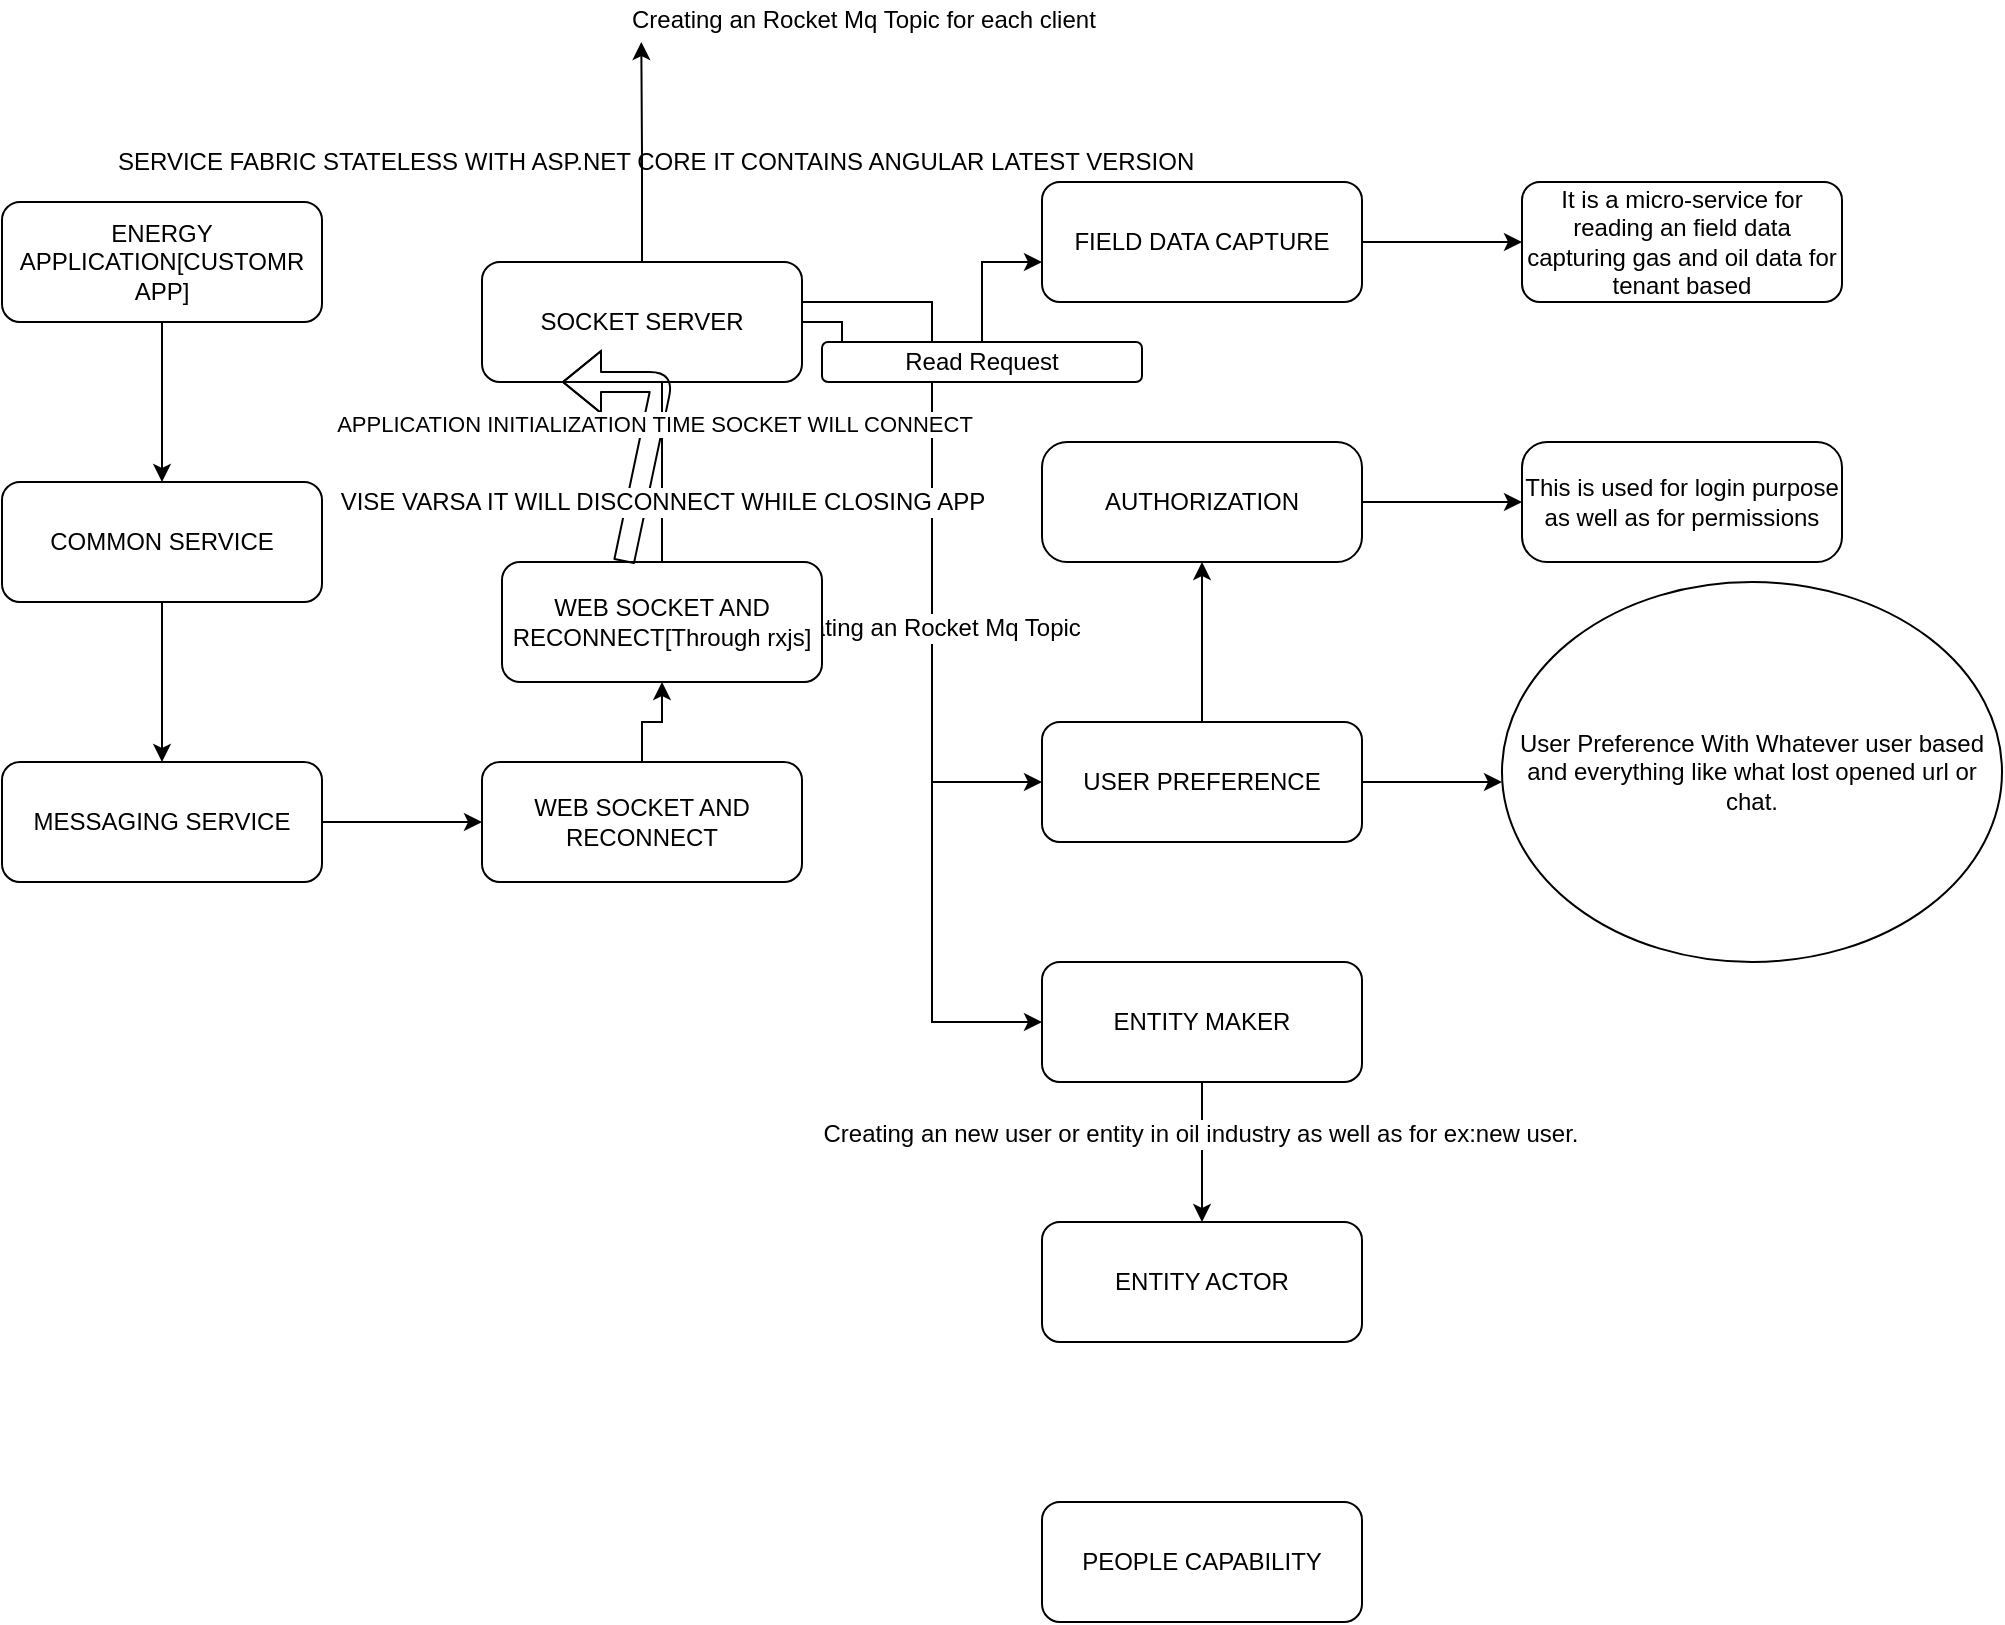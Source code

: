 <mxfile version="10.6.7" type="github"><diagram id="ev3LYueR8ZWlwOrvCKUw" name="Page-1"><mxGraphModel dx="1860" dy="1601" grid="1" gridSize="10" guides="1" tooltips="1" connect="1" arrows="1" fold="1" page="1" pageScale="1" pageWidth="850" pageHeight="1100" math="0" shadow="0"><root><mxCell id="0"/><mxCell id="1" parent="0"/><mxCell id="E4BBjsAivEearpd3dl0v-12" value="" style="edgeStyle=orthogonalEdgeStyle;rounded=0;orthogonalLoop=1;jettySize=auto;html=1;" parent="1" source="E4BBjsAivEearpd3dl0v-1" target="E4BBjsAivEearpd3dl0v-11" edge="1"><mxGeometry relative="1" as="geometry"/></mxCell><mxCell id="E4BBjsAivEearpd3dl0v-1" value="ENERGY APPLICATION[CUSTOMR APP]" style="rounded=1;whiteSpace=wrap;html=1;" parent="1" vertex="1"><mxGeometry x="-700" y="-220" width="160" height="60" as="geometry"/></mxCell><mxCell id="E4BBjsAivEearpd3dl0v-15" value="" style="edgeStyle=orthogonalEdgeStyle;rounded=0;orthogonalLoop=1;jettySize=auto;html=1;" parent="1" source="E4BBjsAivEearpd3dl0v-11" target="E4BBjsAivEearpd3dl0v-14" edge="1"><mxGeometry relative="1" as="geometry"/></mxCell><mxCell id="E4BBjsAivEearpd3dl0v-11" value="COMMON SERVICE" style="rounded=1;whiteSpace=wrap;html=1;" parent="1" vertex="1"><mxGeometry x="-700" y="-80" width="160" height="60" as="geometry"/></mxCell><mxCell id="E4BBjsAivEearpd3dl0v-17" value="" style="edgeStyle=orthogonalEdgeStyle;rounded=0;orthogonalLoop=1;jettySize=auto;html=1;" parent="1" source="E4BBjsAivEearpd3dl0v-14" target="E4BBjsAivEearpd3dl0v-16" edge="1"><mxGeometry relative="1" as="geometry"/></mxCell><mxCell id="E4BBjsAivEearpd3dl0v-14" value="MESSAGING SERVICE" style="rounded=1;whiteSpace=wrap;html=1;" parent="1" vertex="1"><mxGeometry x="-700" y="60" width="160" height="60" as="geometry"/></mxCell><mxCell id="E4BBjsAivEearpd3dl0v-19" value="" style="edgeStyle=orthogonalEdgeStyle;rounded=0;orthogonalLoop=1;jettySize=auto;html=1;" parent="1" source="E4BBjsAivEearpd3dl0v-16" target="E4BBjsAivEearpd3dl0v-18" edge="1"><mxGeometry relative="1" as="geometry"/></mxCell><mxCell id="E4BBjsAivEearpd3dl0v-16" value="WEB SOCKET AND RECONNECT" style="rounded=1;whiteSpace=wrap;html=1;" parent="1" vertex="1"><mxGeometry x="-460" y="60" width="160" height="60" as="geometry"/></mxCell><mxCell id="DiLovU4QdYL7LpcKlQ2L-16" style="edgeStyle=orthogonalEdgeStyle;rounded=0;orthogonalLoop=1;jettySize=auto;html=1;entryX=0;entryY=0.5;entryDx=0;entryDy=0;" parent="1" source="E4BBjsAivEearpd3dl0v-18" target="E4BBjsAivEearpd3dl0v-5" edge="1"><mxGeometry relative="1" as="geometry"/></mxCell><mxCell id="DiLovU4QdYL7LpcKlQ2L-17" style="edgeStyle=orthogonalEdgeStyle;rounded=0;orthogonalLoop=1;jettySize=auto;html=1;entryX=0;entryY=0.5;entryDx=0;entryDy=0;" parent="1" source="E4BBjsAivEearpd3dl0v-18" target="E4BBjsAivEearpd3dl0v-6" edge="1"><mxGeometry relative="1" as="geometry"><Array as="points"><mxPoint x="-370" y="-170"/><mxPoint x="-235" y="-170"/><mxPoint x="-235" y="190"/></Array></mxGeometry></mxCell><mxCell id="DiLovU4QdYL7LpcKlQ2L-21" value="Creating an Rocket Mq Topic" style="text;html=1;resizable=0;points=[];align=center;verticalAlign=middle;labelBackgroundColor=#ffffff;" parent="DiLovU4QdYL7LpcKlQ2L-17" vertex="1" connectable="0"><mxGeometry x="0.257" y="-3" relative="1" as="geometry"><mxPoint as="offset"/></mxGeometry></mxCell><mxCell id="E4BBjsAivEearpd3dl0v-18" value="WEB SOCKET AND RECONNECT[Through rxjs]" style="rounded=1;whiteSpace=wrap;html=1;" parent="1" vertex="1"><mxGeometry x="-450" y="-40" width="160" height="60" as="geometry"/></mxCell><mxCell id="DiLovU4QdYL7LpcKlQ2L-3" value="" style="edgeStyle=orthogonalEdgeStyle;rounded=0;orthogonalLoop=1;jettySize=auto;html=1;" parent="1" source="E4BBjsAivEearpd3dl0v-2" target="DiLovU4QdYL7LpcKlQ2L-2" edge="1"><mxGeometry relative="1" as="geometry"/></mxCell><mxCell id="DiLovU4QdYL7LpcKlQ2L-23" style="edgeStyle=orthogonalEdgeStyle;rounded=0;orthogonalLoop=1;jettySize=auto;html=1;exitX=0.5;exitY=0;exitDx=0;exitDy=0;" parent="1" source="E4BBjsAivEearpd3dl0v-2" edge="1"><mxGeometry relative="1" as="geometry"><mxPoint x="-380.353" y="-300.0" as="targetPoint"/></mxGeometry></mxCell><mxCell id="E4BBjsAivEearpd3dl0v-2" value="SOCKET SERVER" style="rounded=1;whiteSpace=wrap;html=1;" parent="1" vertex="1"><mxGeometry x="-460" y="-190" width="160" height="60" as="geometry"/></mxCell><mxCell id="DiLovU4QdYL7LpcKlQ2L-5" value="" style="edgeStyle=orthogonalEdgeStyle;rounded=0;orthogonalLoop=1;jettySize=auto;html=1;entryX=0;entryY=0.667;entryDx=0;entryDy=0;entryPerimeter=0;" parent="1" source="DiLovU4QdYL7LpcKlQ2L-2" target="E4BBjsAivEearpd3dl0v-3" edge="1"><mxGeometry relative="1" as="geometry"><mxPoint x="-50" y="-145" as="targetPoint"/></mxGeometry></mxCell><mxCell id="DiLovU4QdYL7LpcKlQ2L-2" value="Read Request" style="rounded=1;whiteSpace=wrap;html=1;" parent="1" vertex="1"><mxGeometry x="-290" y="-150" width="160" height="20" as="geometry"/></mxCell><mxCell id="DiLovU4QdYL7LpcKlQ2L-7" value="" style="edgeStyle=orthogonalEdgeStyle;rounded=0;orthogonalLoop=1;jettySize=auto;html=1;" parent="1" source="E4BBjsAivEearpd3dl0v-3" target="DiLovU4QdYL7LpcKlQ2L-6" edge="1"><mxGeometry relative="1" as="geometry"/></mxCell><mxCell id="E4BBjsAivEearpd3dl0v-3" value="FIELD DATA CAPTURE" style="rounded=1;whiteSpace=wrap;html=1;" parent="1" vertex="1"><mxGeometry x="-180" y="-230" width="160" height="60" as="geometry"/></mxCell><mxCell id="DiLovU4QdYL7LpcKlQ2L-6" value="It is a micro-service for reading an field data capturing gas and oil data for tenant based" style="rounded=1;whiteSpace=wrap;html=1;" parent="1" vertex="1"><mxGeometry x="60" y="-230" width="160" height="60" as="geometry"/></mxCell><mxCell id="DiLovU4QdYL7LpcKlQ2L-9" value="" style="edgeStyle=orthogonalEdgeStyle;rounded=0;orthogonalLoop=1;jettySize=auto;html=1;" parent="1" source="E4BBjsAivEearpd3dl0v-4" target="DiLovU4QdYL7LpcKlQ2L-8" edge="1"><mxGeometry relative="1" as="geometry"/></mxCell><mxCell id="E4BBjsAivEearpd3dl0v-4" value="AUTHORIZATION" style="rounded=1;whiteSpace=wrap;html=1;arcSize=21;" parent="1" vertex="1"><mxGeometry x="-180" y="-100" width="160" height="60" as="geometry"/></mxCell><mxCell id="DiLovU4QdYL7LpcKlQ2L-8" value="This is used for login purpose as well as for permissions" style="rounded=1;whiteSpace=wrap;html=1;arcSize=21;" parent="1" vertex="1"><mxGeometry x="60" y="-100" width="160" height="60" as="geometry"/></mxCell><mxCell id="DiLovU4QdYL7LpcKlQ2L-11" value="" style="edgeStyle=orthogonalEdgeStyle;rounded=0;orthogonalLoop=1;jettySize=auto;html=1;" parent="1" source="E4BBjsAivEearpd3dl0v-5" target="E4BBjsAivEearpd3dl0v-4" edge="1"><mxGeometry relative="1" as="geometry"/></mxCell><mxCell id="DiLovU4QdYL7LpcKlQ2L-13" style="edgeStyle=orthogonalEdgeStyle;rounded=0;orthogonalLoop=1;jettySize=auto;html=1;" parent="1" source="E4BBjsAivEearpd3dl0v-5" edge="1"><mxGeometry relative="1" as="geometry"><mxPoint x="50.0" y="70" as="targetPoint"/></mxGeometry></mxCell><mxCell id="E4BBjsAivEearpd3dl0v-5" value="USER PREFERENCE" style="rounded=1;whiteSpace=wrap;html=1;" parent="1" vertex="1"><mxGeometry x="-180" y="40" width="160" height="60" as="geometry"/></mxCell><mxCell id="DiLovU4QdYL7LpcKlQ2L-18" style="edgeStyle=orthogonalEdgeStyle;rounded=0;orthogonalLoop=1;jettySize=auto;html=1;entryX=0.5;entryY=0;entryDx=0;entryDy=0;" parent="1" source="E4BBjsAivEearpd3dl0v-6" target="E4BBjsAivEearpd3dl0v-8" edge="1"><mxGeometry relative="1" as="geometry"/></mxCell><mxCell id="DiLovU4QdYL7LpcKlQ2L-20" value="Creating an new user or entity in oil industry as well as for ex:new user." style="text;html=1;resizable=0;points=[];align=center;verticalAlign=middle;labelBackgroundColor=#ffffff;" parent="DiLovU4QdYL7LpcKlQ2L-18" vertex="1" connectable="0"><mxGeometry x="-0.256" y="-1" relative="1" as="geometry"><mxPoint as="offset"/></mxGeometry></mxCell><mxCell id="E4BBjsAivEearpd3dl0v-6" value="ENTITY MAKER" style="rounded=1;whiteSpace=wrap;html=1;" parent="1" vertex="1"><mxGeometry x="-180" y="160" width="160" height="60" as="geometry"/></mxCell><mxCell id="E4BBjsAivEearpd3dl0v-8" value="ENTITY ACTOR" style="rounded=1;whiteSpace=wrap;html=1;" parent="1" vertex="1"><mxGeometry x="-180" y="290" width="160" height="60" as="geometry"/></mxCell><mxCell id="E4BBjsAivEearpd3dl0v-10" value="PEOPLE CAPABILITY" style="rounded=1;whiteSpace=wrap;html=1;" parent="1" vertex="1"><mxGeometry x="-180" y="430" width="160" height="60" as="geometry"/></mxCell><mxCell id="E4BBjsAivEearpd3dl0v-13" value="SERVICE FABRIC STATELESS WITH ASP.NET CORE IT CONTAINS ANGULAR LATEST VERSION" style="text;html=1;resizable=0;points=[];autosize=1;align=left;verticalAlign=top;spacingTop=-4;" parent="1" vertex="1"><mxGeometry x="-644" y="-250" width="560" height="20" as="geometry"/></mxCell><mxCell id="E4BBjsAivEearpd3dl0v-21" value="APPLICATION INITIALIZATION TIME SOCKET WILL CONNECT" style="shape=flexArrow;endArrow=classic;html=1;entryX=0.25;entryY=1;entryDx=0;entryDy=0;" parent="1" target="E4BBjsAivEearpd3dl0v-2" edge="1"><mxGeometry width="50" height="50" relative="1" as="geometry"><mxPoint x="-389" y="-40" as="sourcePoint"/><mxPoint x="-339" y="-90" as="targetPoint"/><Array as="points"><mxPoint x="-370" y="-130"/></Array></mxGeometry></mxCell><mxCell id="E4BBjsAivEearpd3dl0v-23" value="&lt;span&gt;VISE VARSA IT WILL DISCONNECT WHILE CLOSING APP&lt;/span&gt;" style="text;html=1;resizable=0;points=[];align=center;verticalAlign=middle;labelBackgroundColor=#ffffff;" parent="E4BBjsAivEearpd3dl0v-21" vertex="1" connectable="0"><mxGeometry x="-0.504" y="1" relative="1" as="geometry"><mxPoint x="12.5" y="4.5" as="offset"/></mxGeometry></mxCell><mxCell id="DiLovU4QdYL7LpcKlQ2L-15" value="User Preference With Whatever user based and everything like what lost opened url or chat." style="ellipse;whiteSpace=wrap;html=1;" parent="1" vertex="1"><mxGeometry x="50" y="-30" width="250" height="190" as="geometry"/></mxCell><mxCell id="DiLovU4QdYL7LpcKlQ2L-24" value="&lt;span&gt;Creating an Rocket Mq Topic for each client&lt;/span&gt;" style="text;html=1;resizable=0;points=[];autosize=1;align=left;verticalAlign=top;spacingTop=-4;" parent="1" vertex="1"><mxGeometry x="-387" y="-321" width="250" height="20" as="geometry"/></mxCell></root></mxGraphModel></diagram></mxfile>